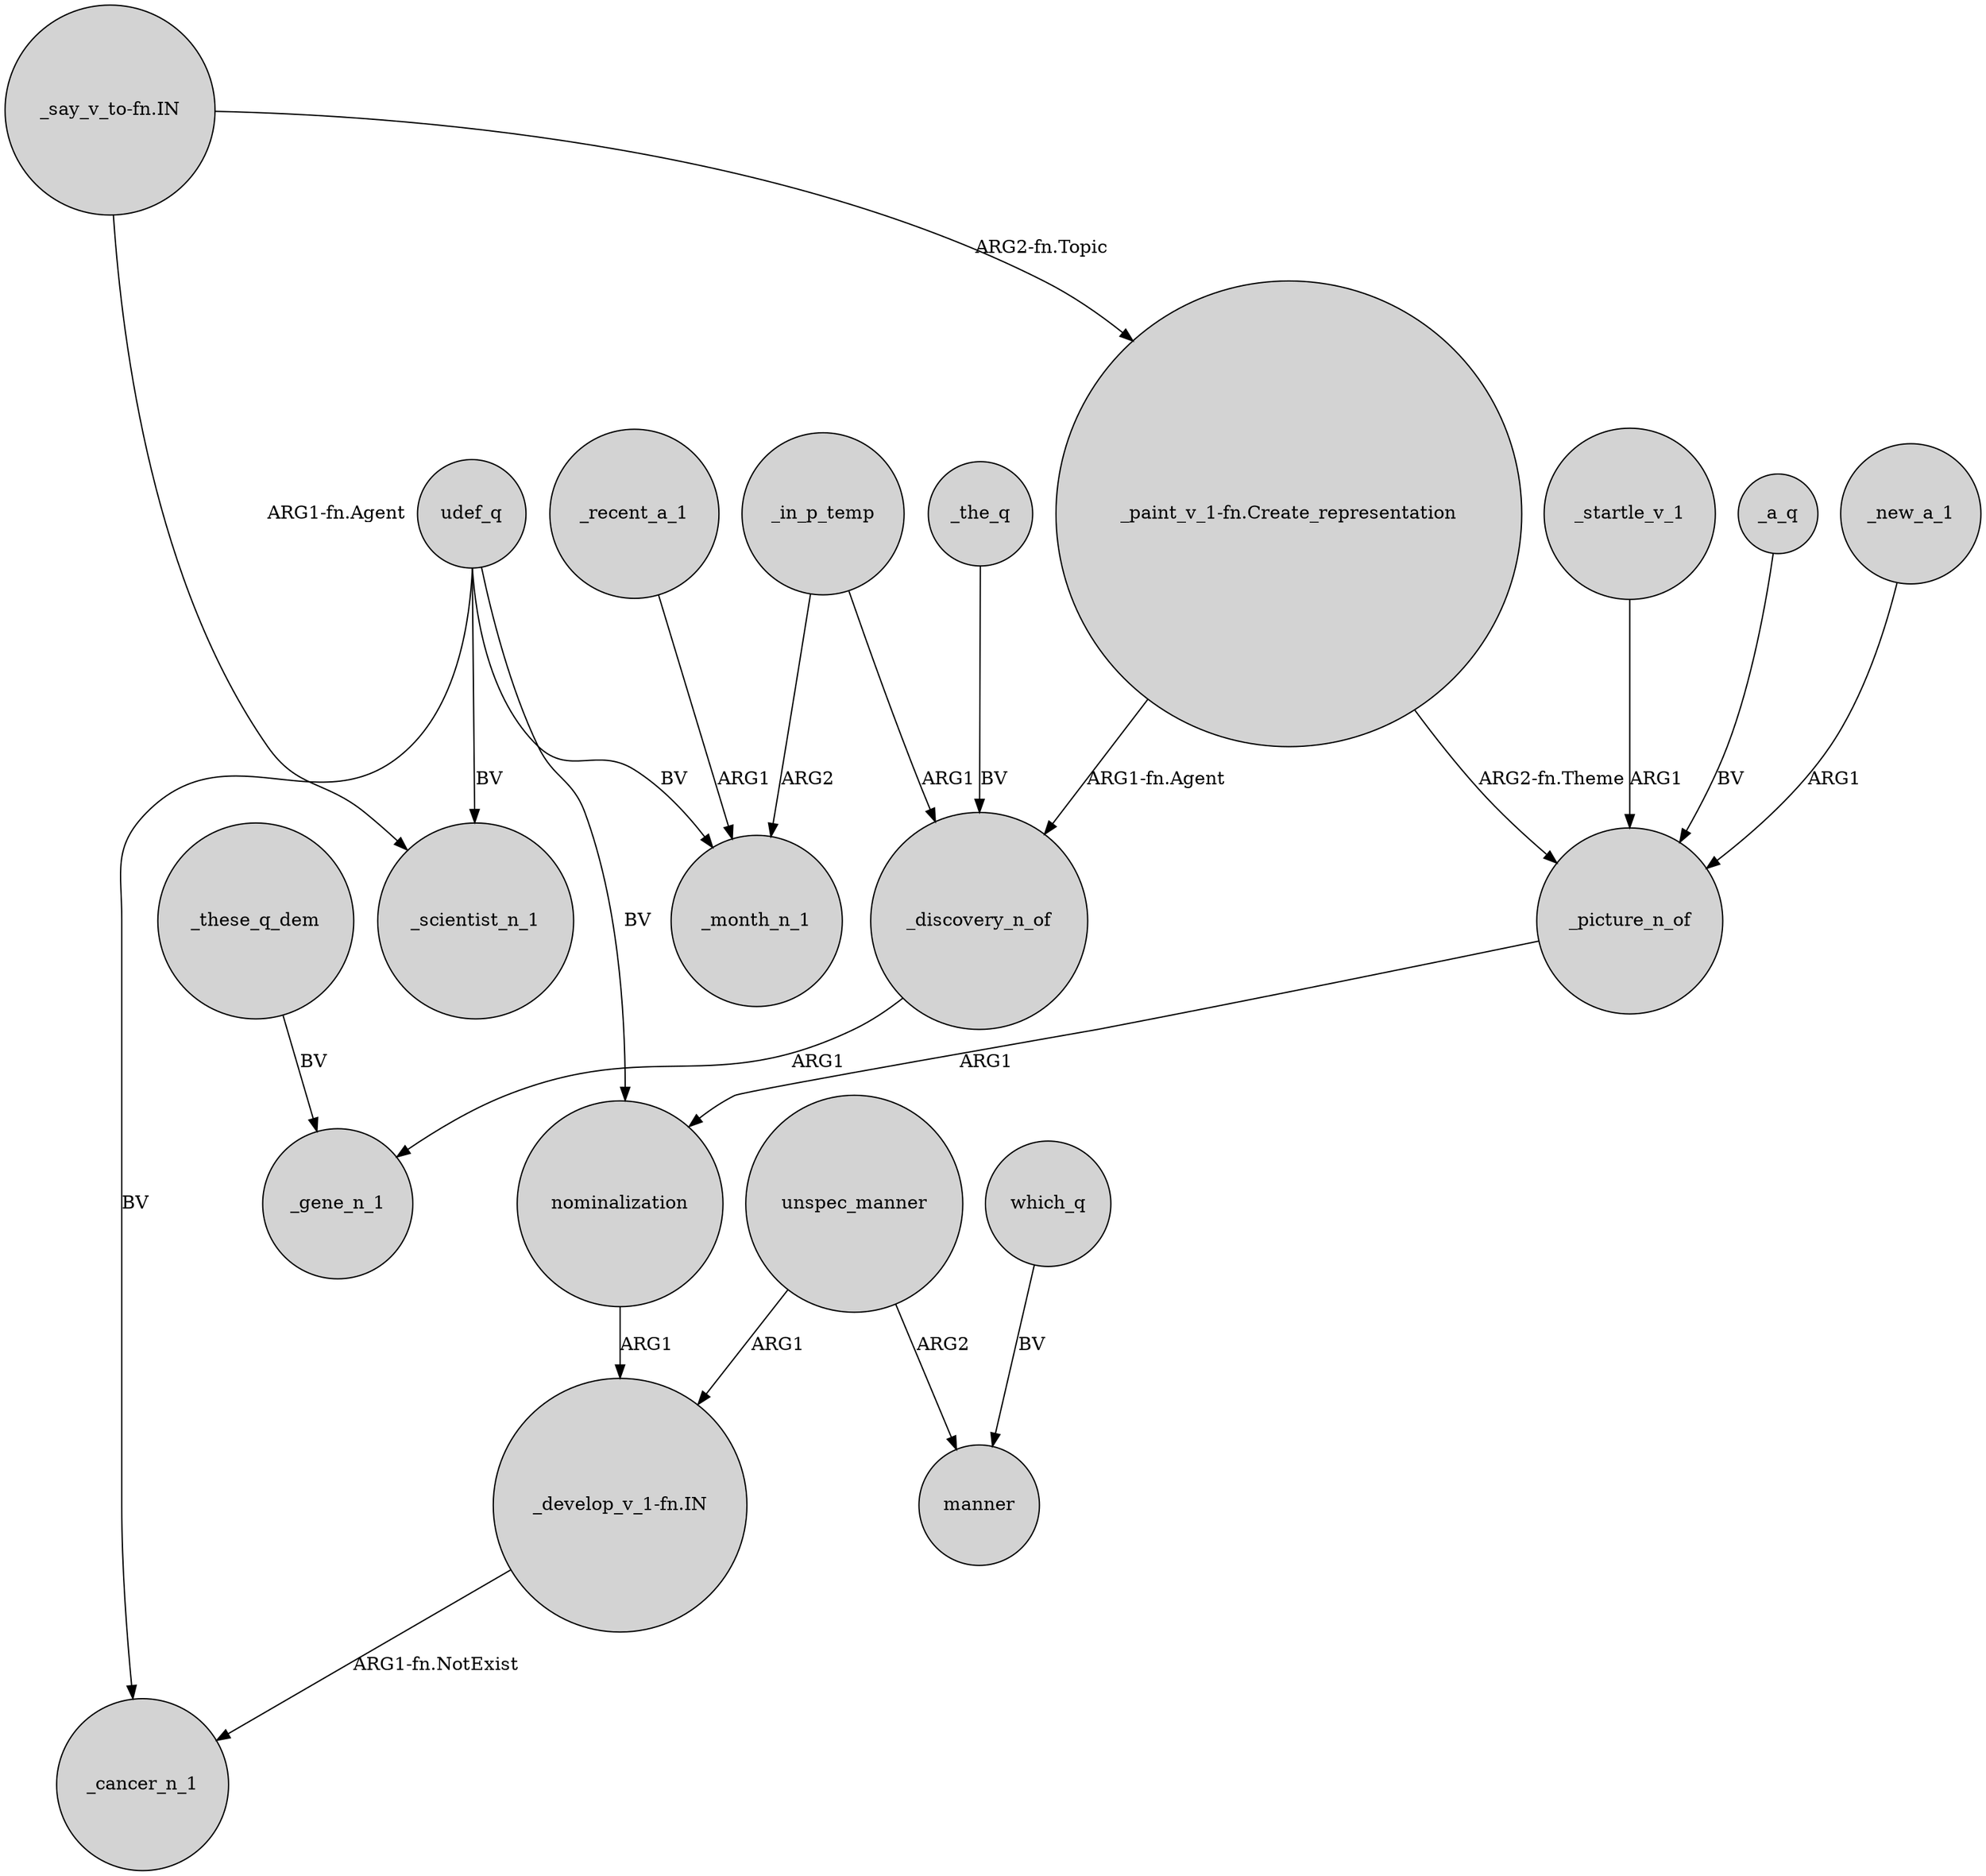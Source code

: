 digraph {
	node [shape=circle style=filled]
	udef_q -> _cancer_n_1 [label=BV]
	"_develop_v_1-fn.IN" -> _cancer_n_1 [label="ARG1-fn.NotExist"]
	_these_q_dem -> _gene_n_1 [label=BV]
	"_paint_v_1-fn.Create_representation" -> _discovery_n_of [label="ARG1-fn.Agent"]
	_new_a_1 -> _picture_n_of [label=ARG1]
	_discovery_n_of -> _gene_n_1 [label=ARG1]
	_in_p_temp -> _month_n_1 [label=ARG2]
	_picture_n_of -> nominalization [label=ARG1]
	_startle_v_1 -> _picture_n_of [label=ARG1]
	"_paint_v_1-fn.Create_representation" -> _picture_n_of [label="ARG2-fn.Theme"]
	which_q -> manner [label=BV]
	"_say_v_to-fn.IN" -> _scientist_n_1 [label="ARG1-fn.Agent"]
	udef_q -> _month_n_1 [label=BV]
	_a_q -> _picture_n_of [label=BV]
	_the_q -> _discovery_n_of [label=BV]
	nominalization -> "_develop_v_1-fn.IN" [label=ARG1]
	"_say_v_to-fn.IN" -> "_paint_v_1-fn.Create_representation" [label="ARG2-fn.Topic"]
	udef_q -> nominalization [label=BV]
	_in_p_temp -> _discovery_n_of [label=ARG1]
	udef_q -> _scientist_n_1 [label=BV]
	unspec_manner -> "_develop_v_1-fn.IN" [label=ARG1]
	unspec_manner -> manner [label=ARG2]
	_recent_a_1 -> _month_n_1 [label=ARG1]
}
